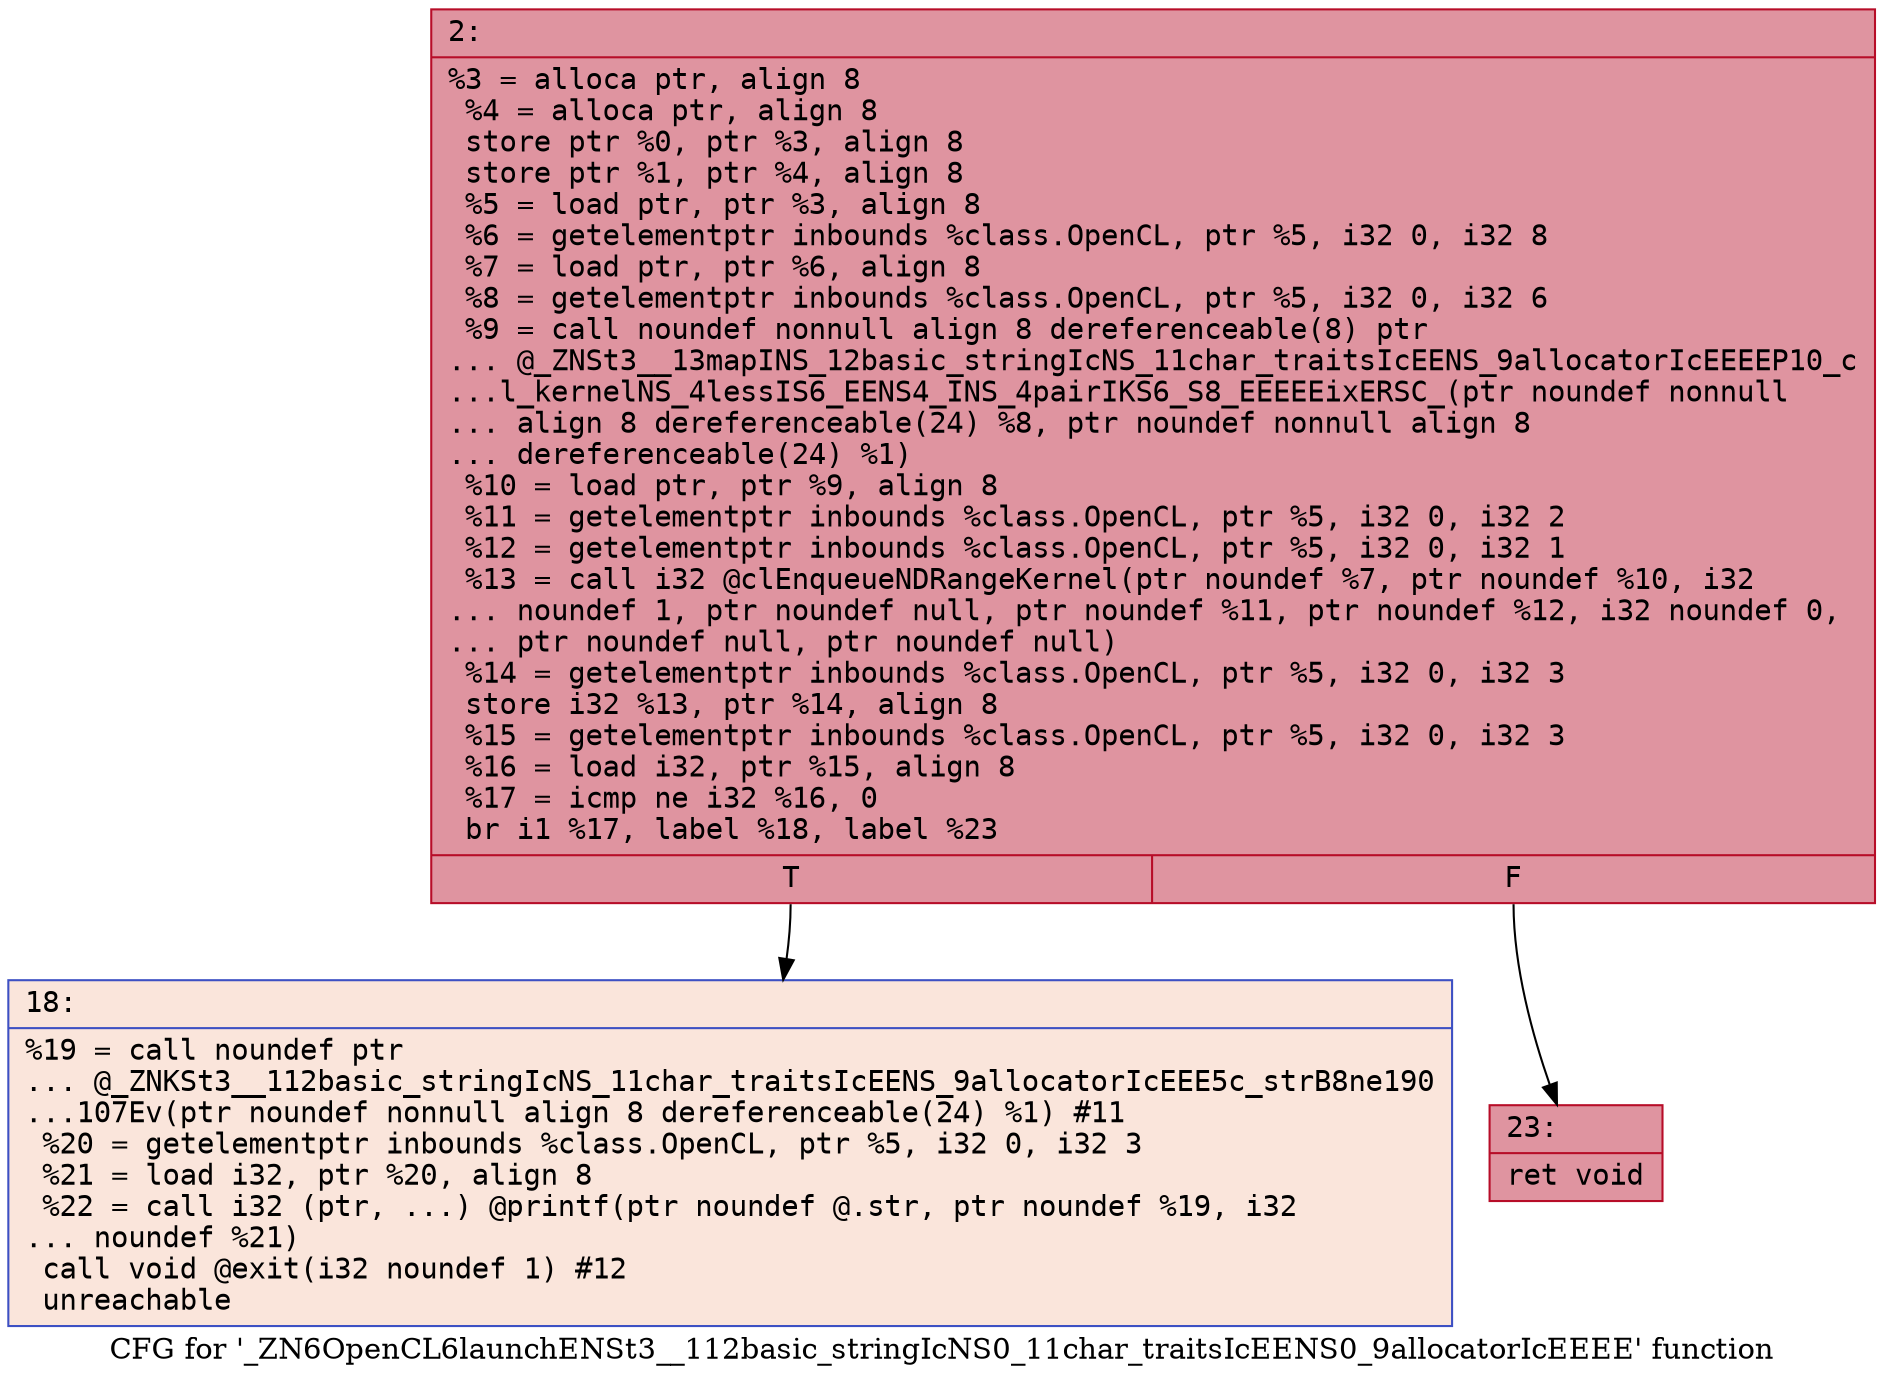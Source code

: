 digraph "CFG for '_ZN6OpenCL6launchENSt3__112basic_stringIcNS0_11char_traitsIcEENS0_9allocatorIcEEEE' function" {
	label="CFG for '_ZN6OpenCL6launchENSt3__112basic_stringIcNS0_11char_traitsIcEENS0_9allocatorIcEEEE' function";

	Node0x600001380be0 [shape=record,color="#b70d28ff", style=filled, fillcolor="#b70d2870" fontname="Courier",label="{2:\l|  %3 = alloca ptr, align 8\l  %4 = alloca ptr, align 8\l  store ptr %0, ptr %3, align 8\l  store ptr %1, ptr %4, align 8\l  %5 = load ptr, ptr %3, align 8\l  %6 = getelementptr inbounds %class.OpenCL, ptr %5, i32 0, i32 8\l  %7 = load ptr, ptr %6, align 8\l  %8 = getelementptr inbounds %class.OpenCL, ptr %5, i32 0, i32 6\l  %9 = call noundef nonnull align 8 dereferenceable(8) ptr\l... @_ZNSt3__13mapINS_12basic_stringIcNS_11char_traitsIcEENS_9allocatorIcEEEEP10_c\l...l_kernelNS_4lessIS6_EENS4_INS_4pairIKS6_S8_EEEEEixERSC_(ptr noundef nonnull\l... align 8 dereferenceable(24) %8, ptr noundef nonnull align 8\l... dereferenceable(24) %1)\l  %10 = load ptr, ptr %9, align 8\l  %11 = getelementptr inbounds %class.OpenCL, ptr %5, i32 0, i32 2\l  %12 = getelementptr inbounds %class.OpenCL, ptr %5, i32 0, i32 1\l  %13 = call i32 @clEnqueueNDRangeKernel(ptr noundef %7, ptr noundef %10, i32\l... noundef 1, ptr noundef null, ptr noundef %11, ptr noundef %12, i32 noundef 0,\l... ptr noundef null, ptr noundef null)\l  %14 = getelementptr inbounds %class.OpenCL, ptr %5, i32 0, i32 3\l  store i32 %13, ptr %14, align 8\l  %15 = getelementptr inbounds %class.OpenCL, ptr %5, i32 0, i32 3\l  %16 = load i32, ptr %15, align 8\l  %17 = icmp ne i32 %16, 0\l  br i1 %17, label %18, label %23\l|{<s0>T|<s1>F}}"];
	Node0x600001380be0:s0 -> Node0x600001380c30[tooltip="2 -> 18\nProbability 0.00%" ];
	Node0x600001380be0:s1 -> Node0x600001380c80[tooltip="2 -> 23\nProbability 100.00%" ];
	Node0x600001380c30 [shape=record,color="#3d50c3ff", style=filled, fillcolor="#f4c5ad70" fontname="Courier",label="{18:\l|  %19 = call noundef ptr\l... @_ZNKSt3__112basic_stringIcNS_11char_traitsIcEENS_9allocatorIcEEE5c_strB8ne190\l...107Ev(ptr noundef nonnull align 8 dereferenceable(24) %1) #11\l  %20 = getelementptr inbounds %class.OpenCL, ptr %5, i32 0, i32 3\l  %21 = load i32, ptr %20, align 8\l  %22 = call i32 (ptr, ...) @printf(ptr noundef @.str, ptr noundef %19, i32\l... noundef %21)\l  call void @exit(i32 noundef 1) #12\l  unreachable\l}"];
	Node0x600001380c80 [shape=record,color="#b70d28ff", style=filled, fillcolor="#b70d2870" fontname="Courier",label="{23:\l|  ret void\l}"];
}
